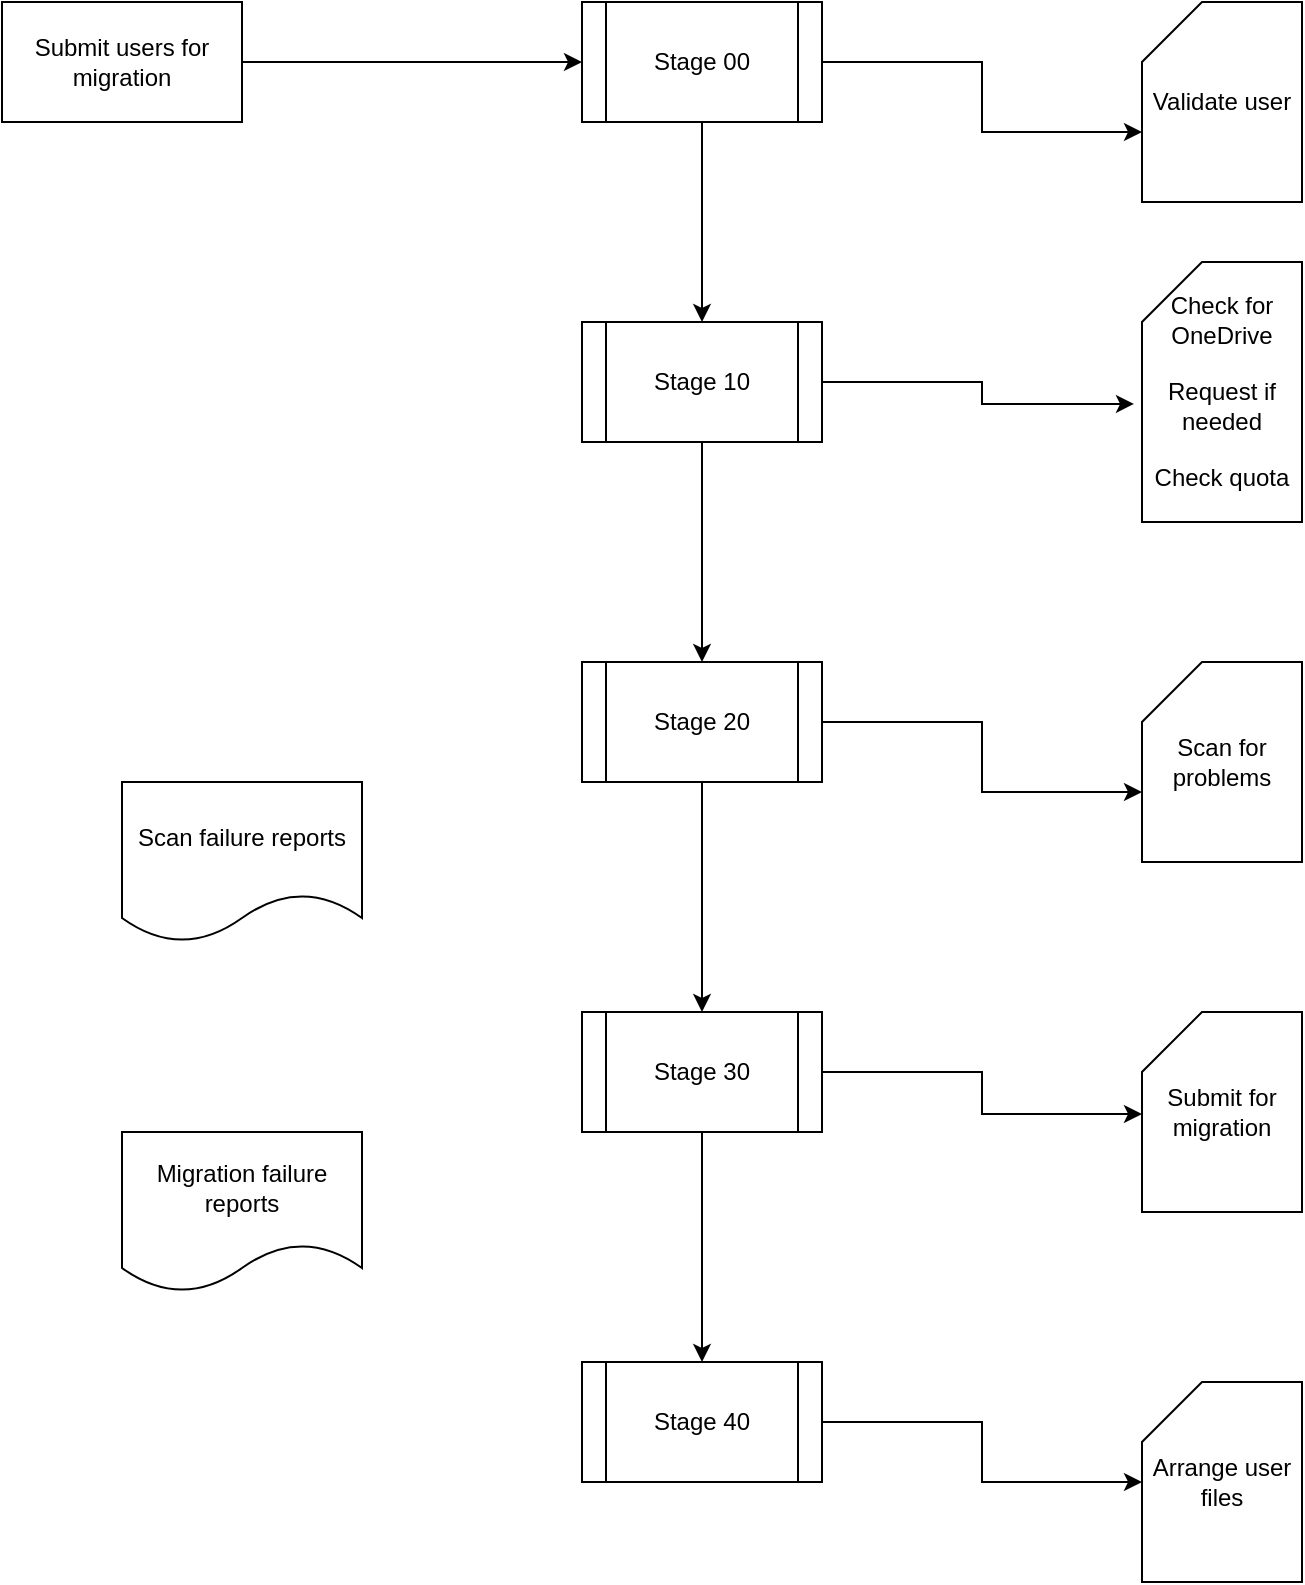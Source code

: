 <mxfile version="21.6.5" type="github">
  <diagram name="Page-1" id="F8U493MTITLsfvQEDwbk">
    <mxGraphModel dx="982" dy="697" grid="1" gridSize="10" guides="1" tooltips="1" connect="1" arrows="1" fold="1" page="1" pageScale="1" pageWidth="827" pageHeight="1169" math="0" shadow="0">
      <root>
        <mxCell id="0" />
        <mxCell id="1" parent="0" />
        <mxCell id="h9uJYR5GoaS3UvCaUmBw-3" value="Submit users for migration" style="rounded=0;whiteSpace=wrap;html=1;" parent="1" vertex="1">
          <mxGeometry x="40" y="80" width="120" height="60" as="geometry" />
        </mxCell>
        <mxCell id="V6HXpzZPcKYLejpS4cgV-5" style="edgeStyle=orthogonalEdgeStyle;rounded=0;orthogonalLoop=1;jettySize=auto;html=1;exitX=1;exitY=0.5;exitDx=0;exitDy=0;entryX=0;entryY=0;entryDx=0;entryDy=65;entryPerimeter=0;" edge="1" parent="1" source="h9uJYR5GoaS3UvCaUmBw-4" target="h9uJYR5GoaS3UvCaUmBw-10">
          <mxGeometry relative="1" as="geometry" />
        </mxCell>
        <mxCell id="V6HXpzZPcKYLejpS4cgV-10" style="edgeStyle=orthogonalEdgeStyle;rounded=0;orthogonalLoop=1;jettySize=auto;html=1;entryX=0.5;entryY=0;entryDx=0;entryDy=0;" edge="1" parent="1" source="h9uJYR5GoaS3UvCaUmBw-4" target="h9uJYR5GoaS3UvCaUmBw-5">
          <mxGeometry relative="1" as="geometry" />
        </mxCell>
        <mxCell id="h9uJYR5GoaS3UvCaUmBw-4" value="Stage 00" style="shape=process;whiteSpace=wrap;html=1;backgroundOutline=1;" parent="1" vertex="1">
          <mxGeometry x="330" y="80" width="120" height="60" as="geometry" />
        </mxCell>
        <mxCell id="V6HXpzZPcKYLejpS4cgV-6" style="edgeStyle=orthogonalEdgeStyle;rounded=0;orthogonalLoop=1;jettySize=auto;html=1;exitX=1;exitY=0.5;exitDx=0;exitDy=0;entryX=-0.05;entryY=0.546;entryDx=0;entryDy=0;entryPerimeter=0;" edge="1" parent="1" source="h9uJYR5GoaS3UvCaUmBw-5" target="h9uJYR5GoaS3UvCaUmBw-12">
          <mxGeometry relative="1" as="geometry" />
        </mxCell>
        <mxCell id="V6HXpzZPcKYLejpS4cgV-11" style="edgeStyle=orthogonalEdgeStyle;rounded=0;orthogonalLoop=1;jettySize=auto;html=1;exitX=0.5;exitY=1;exitDx=0;exitDy=0;entryX=0.5;entryY=0;entryDx=0;entryDy=0;" edge="1" parent="1" source="h9uJYR5GoaS3UvCaUmBw-5" target="h9uJYR5GoaS3UvCaUmBw-7">
          <mxGeometry relative="1" as="geometry" />
        </mxCell>
        <mxCell id="h9uJYR5GoaS3UvCaUmBw-5" value="Stage 10" style="shape=process;whiteSpace=wrap;html=1;backgroundOutline=1;" parent="1" vertex="1">
          <mxGeometry x="330" y="240" width="120" height="60" as="geometry" />
        </mxCell>
        <mxCell id="V6HXpzZPcKYLejpS4cgV-9" style="edgeStyle=orthogonalEdgeStyle;rounded=0;orthogonalLoop=1;jettySize=auto;html=1;exitX=1;exitY=0.5;exitDx=0;exitDy=0;entryX=0;entryY=0.51;entryDx=0;entryDy=0;entryPerimeter=0;" edge="1" parent="1" source="h9uJYR5GoaS3UvCaUmBw-6" target="V6HXpzZPcKYLejpS4cgV-8">
          <mxGeometry relative="1" as="geometry" />
        </mxCell>
        <mxCell id="V6HXpzZPcKYLejpS4cgV-14" style="edgeStyle=orthogonalEdgeStyle;rounded=0;orthogonalLoop=1;jettySize=auto;html=1;exitX=0.5;exitY=1;exitDx=0;exitDy=0;entryX=0.5;entryY=0;entryDx=0;entryDy=0;" edge="1" parent="1" source="h9uJYR5GoaS3UvCaUmBw-6" target="V6HXpzZPcKYLejpS4cgV-13">
          <mxGeometry relative="1" as="geometry" />
        </mxCell>
        <mxCell id="h9uJYR5GoaS3UvCaUmBw-6" value="Stage 30" style="shape=process;whiteSpace=wrap;html=1;backgroundOutline=1;" parent="1" vertex="1">
          <mxGeometry x="330" y="585" width="120" height="60" as="geometry" />
        </mxCell>
        <mxCell id="V6HXpzZPcKYLejpS4cgV-7" style="edgeStyle=orthogonalEdgeStyle;rounded=0;orthogonalLoop=1;jettySize=auto;html=1;exitX=1;exitY=0.5;exitDx=0;exitDy=0;entryX=0;entryY=0;entryDx=0;entryDy=65;entryPerimeter=0;" edge="1" parent="1" source="h9uJYR5GoaS3UvCaUmBw-7" target="h9uJYR5GoaS3UvCaUmBw-11">
          <mxGeometry relative="1" as="geometry" />
        </mxCell>
        <mxCell id="V6HXpzZPcKYLejpS4cgV-12" style="edgeStyle=orthogonalEdgeStyle;rounded=0;orthogonalLoop=1;jettySize=auto;html=1;exitX=0.5;exitY=1;exitDx=0;exitDy=0;entryX=0.5;entryY=0;entryDx=0;entryDy=0;" edge="1" parent="1" source="h9uJYR5GoaS3UvCaUmBw-7" target="h9uJYR5GoaS3UvCaUmBw-6">
          <mxGeometry relative="1" as="geometry" />
        </mxCell>
        <mxCell id="h9uJYR5GoaS3UvCaUmBw-7" value="Stage 20" style="shape=process;whiteSpace=wrap;html=1;backgroundOutline=1;" parent="1" vertex="1">
          <mxGeometry x="330" y="410" width="120" height="60" as="geometry" />
        </mxCell>
        <mxCell id="h9uJYR5GoaS3UvCaUmBw-8" value="" style="endArrow=classic;html=1;rounded=0;exitX=1;exitY=0.5;exitDx=0;exitDy=0;entryX=0;entryY=0.5;entryDx=0;entryDy=0;" parent="1" source="h9uJYR5GoaS3UvCaUmBw-3" target="h9uJYR5GoaS3UvCaUmBw-4" edge="1">
          <mxGeometry width="50" height="50" relative="1" as="geometry">
            <mxPoint x="390" y="130" as="sourcePoint" />
            <mxPoint x="440" y="80" as="targetPoint" />
          </mxGeometry>
        </mxCell>
        <mxCell id="h9uJYR5GoaS3UvCaUmBw-10" value="Validate user&lt;br&gt;" style="shape=card;whiteSpace=wrap;html=1;" parent="1" vertex="1">
          <mxGeometry x="610" y="80" width="80" height="100" as="geometry" />
        </mxCell>
        <mxCell id="h9uJYR5GoaS3UvCaUmBw-11" value="Scan for problems" style="shape=card;whiteSpace=wrap;html=1;" parent="1" vertex="1">
          <mxGeometry x="610" y="410" width="80" height="100" as="geometry" />
        </mxCell>
        <mxCell id="h9uJYR5GoaS3UvCaUmBw-12" value="Check for OneDrive&lt;br&gt;&lt;br&gt;Request if needed&lt;br&gt;&lt;br&gt;Check quota" style="shape=card;whiteSpace=wrap;html=1;" parent="1" vertex="1">
          <mxGeometry x="610" y="210" width="80" height="130" as="geometry" />
        </mxCell>
        <mxCell id="h9uJYR5GoaS3UvCaUmBw-13" value="Scan failure reports" style="shape=document;whiteSpace=wrap;html=1;boundedLbl=1;" parent="1" vertex="1">
          <mxGeometry x="100" y="470" width="120" height="80" as="geometry" />
        </mxCell>
        <mxCell id="h9uJYR5GoaS3UvCaUmBw-14" value="Migration failure reports" style="shape=document;whiteSpace=wrap;html=1;boundedLbl=1;" parent="1" vertex="1">
          <mxGeometry x="100" y="645" width="120" height="80" as="geometry" />
        </mxCell>
        <mxCell id="V6HXpzZPcKYLejpS4cgV-8" value="Submit for migration" style="shape=card;whiteSpace=wrap;html=1;" vertex="1" parent="1">
          <mxGeometry x="610" y="585" width="80" height="100" as="geometry" />
        </mxCell>
        <mxCell id="V6HXpzZPcKYLejpS4cgV-16" style="edgeStyle=orthogonalEdgeStyle;rounded=0;orthogonalLoop=1;jettySize=auto;html=1;exitX=1;exitY=0.5;exitDx=0;exitDy=0;" edge="1" parent="1" source="V6HXpzZPcKYLejpS4cgV-13" target="V6HXpzZPcKYLejpS4cgV-15">
          <mxGeometry relative="1" as="geometry" />
        </mxCell>
        <mxCell id="V6HXpzZPcKYLejpS4cgV-13" value="Stage 40" style="shape=process;whiteSpace=wrap;html=1;backgroundOutline=1;" vertex="1" parent="1">
          <mxGeometry x="330" y="760" width="120" height="60" as="geometry" />
        </mxCell>
        <mxCell id="V6HXpzZPcKYLejpS4cgV-15" value="Arrange user files" style="shape=card;whiteSpace=wrap;html=1;" vertex="1" parent="1">
          <mxGeometry x="610" y="770" width="80" height="100" as="geometry" />
        </mxCell>
      </root>
    </mxGraphModel>
  </diagram>
</mxfile>
